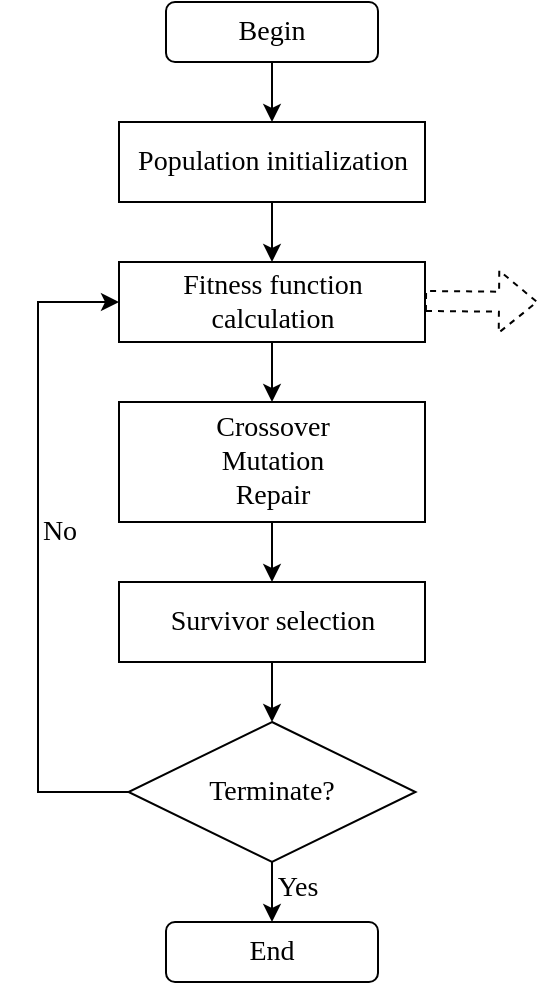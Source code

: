 <mxfile version="20.2.4" type="github">
  <diagram id="JPICbCCzc06cyJLkIHkS" name="第 1 页">
    <mxGraphModel dx="782" dy="446" grid="1" gridSize="10" guides="1" tooltips="1" connect="1" arrows="1" fold="1" page="1" pageScale="1" pageWidth="827" pageHeight="1169" math="0" shadow="0">
      <root>
        <mxCell id="0" />
        <mxCell id="1" parent="0" />
        <mxCell id="DjHEsgGU8nK3D3AKh04k-1" value="&lt;font style=&quot;font-size: 14px;&quot; face=&quot;Times New Roman&quot;&gt;Begin&lt;/font&gt;" style="rounded=1;whiteSpace=wrap;html=1;" vertex="1" parent="1">
          <mxGeometry x="294" y="40" width="106" height="30" as="geometry" />
        </mxCell>
        <mxCell id="DjHEsgGU8nK3D3AKh04k-2" style="edgeStyle=orthogonalEdgeStyle;rounded=0;orthogonalLoop=1;jettySize=auto;html=1;exitX=0.5;exitY=1;exitDx=0;exitDy=0;" edge="1" parent="1" source="DjHEsgGU8nK3D3AKh04k-1" target="DjHEsgGU8nK3D3AKh04k-1">
          <mxGeometry relative="1" as="geometry" />
        </mxCell>
        <mxCell id="DjHEsgGU8nK3D3AKh04k-3" value="Population initialization" style="rounded=0;whiteSpace=wrap;html=1;fontFamily=Times New Roman;fontSize=14;" vertex="1" parent="1">
          <mxGeometry x="270.5" y="100" width="153" height="40" as="geometry" />
        </mxCell>
        <mxCell id="DjHEsgGU8nK3D3AKh04k-4" value="Fitness function&lt;br&gt;calculation" style="rounded=0;whiteSpace=wrap;html=1;fontFamily=Times New Roman;fontSize=14;" vertex="1" parent="1">
          <mxGeometry x="270.5" y="170" width="153" height="40" as="geometry" />
        </mxCell>
        <mxCell id="DjHEsgGU8nK3D3AKh04k-5" value="Crossover&lt;br&gt;Mutation&lt;br&gt;Repair" style="rounded=0;whiteSpace=wrap;html=1;fontFamily=Times New Roman;fontSize=14;" vertex="1" parent="1">
          <mxGeometry x="270.5" y="240" width="153" height="60" as="geometry" />
        </mxCell>
        <mxCell id="DjHEsgGU8nK3D3AKh04k-6" value="Survivor selection" style="rounded=0;whiteSpace=wrap;html=1;fontFamily=Times New Roman;fontSize=14;" vertex="1" parent="1">
          <mxGeometry x="270.5" y="330" width="153" height="40" as="geometry" />
        </mxCell>
        <mxCell id="DjHEsgGU8nK3D3AKh04k-21" style="edgeStyle=orthogonalEdgeStyle;rounded=0;orthogonalLoop=1;jettySize=auto;html=1;fontFamily=Times New Roman;fontSize=14;entryX=0;entryY=0.5;entryDx=0;entryDy=0;" edge="1" parent="1" source="DjHEsgGU8nK3D3AKh04k-8" target="DjHEsgGU8nK3D3AKh04k-4">
          <mxGeometry relative="1" as="geometry">
            <mxPoint x="170" y="190" as="targetPoint" />
            <Array as="points">
              <mxPoint x="230" y="435" />
              <mxPoint x="230" y="190" />
            </Array>
          </mxGeometry>
        </mxCell>
        <mxCell id="DjHEsgGU8nK3D3AKh04k-8" value="Terminate?" style="rhombus;whiteSpace=wrap;html=1;fontFamily=Times New Roman;fontSize=14;" vertex="1" parent="1">
          <mxGeometry x="275.25" y="400" width="143.5" height="70" as="geometry" />
        </mxCell>
        <mxCell id="DjHEsgGU8nK3D3AKh04k-10" value="&lt;font style=&quot;font-size: 14px;&quot; face=&quot;Times New Roman&quot;&gt;End&lt;/font&gt;" style="rounded=1;whiteSpace=wrap;html=1;" vertex="1" parent="1">
          <mxGeometry x="294" y="500" width="106" height="30" as="geometry" />
        </mxCell>
        <mxCell id="DjHEsgGU8nK3D3AKh04k-11" value="" style="endArrow=classic;html=1;rounded=0;fontFamily=Times New Roman;fontSize=14;" edge="1" parent="1" source="DjHEsgGU8nK3D3AKh04k-1" target="DjHEsgGU8nK3D3AKh04k-3">
          <mxGeometry width="50" height="50" relative="1" as="geometry">
            <mxPoint x="520" y="410" as="sourcePoint" />
            <mxPoint x="570" y="360" as="targetPoint" />
          </mxGeometry>
        </mxCell>
        <mxCell id="DjHEsgGU8nK3D3AKh04k-12" value="" style="endArrow=classic;html=1;rounded=0;fontFamily=Times New Roman;fontSize=14;exitX=0.5;exitY=1;exitDx=0;exitDy=0;" edge="1" parent="1" source="DjHEsgGU8nK3D3AKh04k-3" target="DjHEsgGU8nK3D3AKh04k-4">
          <mxGeometry width="50" height="50" relative="1" as="geometry">
            <mxPoint x="357" y="80" as="sourcePoint" />
            <mxPoint x="357" y="110" as="targetPoint" />
          </mxGeometry>
        </mxCell>
        <mxCell id="DjHEsgGU8nK3D3AKh04k-13" value="" style="endArrow=classic;html=1;rounded=0;fontFamily=Times New Roman;fontSize=14;exitX=0.5;exitY=1;exitDx=0;exitDy=0;" edge="1" parent="1" source="DjHEsgGU8nK3D3AKh04k-4" target="DjHEsgGU8nK3D3AKh04k-5">
          <mxGeometry width="50" height="50" relative="1" as="geometry">
            <mxPoint x="367" y="90" as="sourcePoint" />
            <mxPoint x="367" y="120" as="targetPoint" />
          </mxGeometry>
        </mxCell>
        <mxCell id="DjHEsgGU8nK3D3AKh04k-14" value="" style="endArrow=classic;html=1;rounded=0;fontFamily=Times New Roman;fontSize=14;exitX=0.5;exitY=1;exitDx=0;exitDy=0;" edge="1" parent="1" source="DjHEsgGU8nK3D3AKh04k-5" target="DjHEsgGU8nK3D3AKh04k-6">
          <mxGeometry width="50" height="50" relative="1" as="geometry">
            <mxPoint x="377" y="100" as="sourcePoint" />
            <mxPoint x="377" y="130" as="targetPoint" />
          </mxGeometry>
        </mxCell>
        <mxCell id="DjHEsgGU8nK3D3AKh04k-15" value="" style="endArrow=classic;html=1;rounded=0;fontFamily=Times New Roman;fontSize=14;exitX=0.5;exitY=1;exitDx=0;exitDy=0;entryX=0.5;entryY=0;entryDx=0;entryDy=0;" edge="1" parent="1" source="DjHEsgGU8nK3D3AKh04k-6" target="DjHEsgGU8nK3D3AKh04k-8">
          <mxGeometry width="50" height="50" relative="1" as="geometry">
            <mxPoint x="387" y="110" as="sourcePoint" />
            <mxPoint x="387" y="140" as="targetPoint" />
          </mxGeometry>
        </mxCell>
        <mxCell id="DjHEsgGU8nK3D3AKh04k-16" value="" style="endArrow=classic;html=1;rounded=0;fontFamily=Times New Roman;fontSize=14;exitX=0.5;exitY=1;exitDx=0;exitDy=0;" edge="1" parent="1" source="DjHEsgGU8nK3D3AKh04k-8" target="DjHEsgGU8nK3D3AKh04k-10">
          <mxGeometry width="50" height="50" relative="1" as="geometry">
            <mxPoint x="357" y="380" as="sourcePoint" />
            <mxPoint x="357" y="410" as="targetPoint" />
          </mxGeometry>
        </mxCell>
        <mxCell id="DjHEsgGU8nK3D3AKh04k-19" value="Yes" style="text;html=1;strokeColor=none;fillColor=none;align=center;verticalAlign=middle;whiteSpace=wrap;rounded=0;fontFamily=Times New Roman;fontSize=14;" vertex="1" parent="1">
          <mxGeometry x="330" y="468" width="60" height="30" as="geometry" />
        </mxCell>
        <mxCell id="DjHEsgGU8nK3D3AKh04k-24" value="No" style="text;html=1;strokeColor=none;fillColor=none;align=center;verticalAlign=middle;whiteSpace=wrap;rounded=0;fontFamily=Times New Roman;fontSize=14;" vertex="1" parent="1">
          <mxGeometry x="211" y="290" width="60" height="30" as="geometry" />
        </mxCell>
        <mxCell id="DjHEsgGU8nK3D3AKh04k-25" value="" style="shape=flexArrow;endArrow=classic;html=1;rounded=0;fontFamily=Times New Roman;fontSize=14;dashed=1;" edge="1" parent="1">
          <mxGeometry width="50" height="50" relative="1" as="geometry">
            <mxPoint x="423.5" y="189.5" as="sourcePoint" />
            <mxPoint x="480" y="190" as="targetPoint" />
          </mxGeometry>
        </mxCell>
      </root>
    </mxGraphModel>
  </diagram>
</mxfile>
